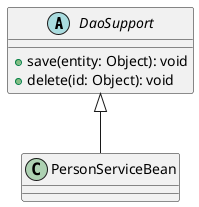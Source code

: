 @startuml
'https://plantuml.com/class-diagram

abstract class DaoSupport {
    + save(entity: Object): void
    + delete(id: Object): void
}
class PersonServiceBean

DaoSupport <|-- PersonServiceBean

@enduml